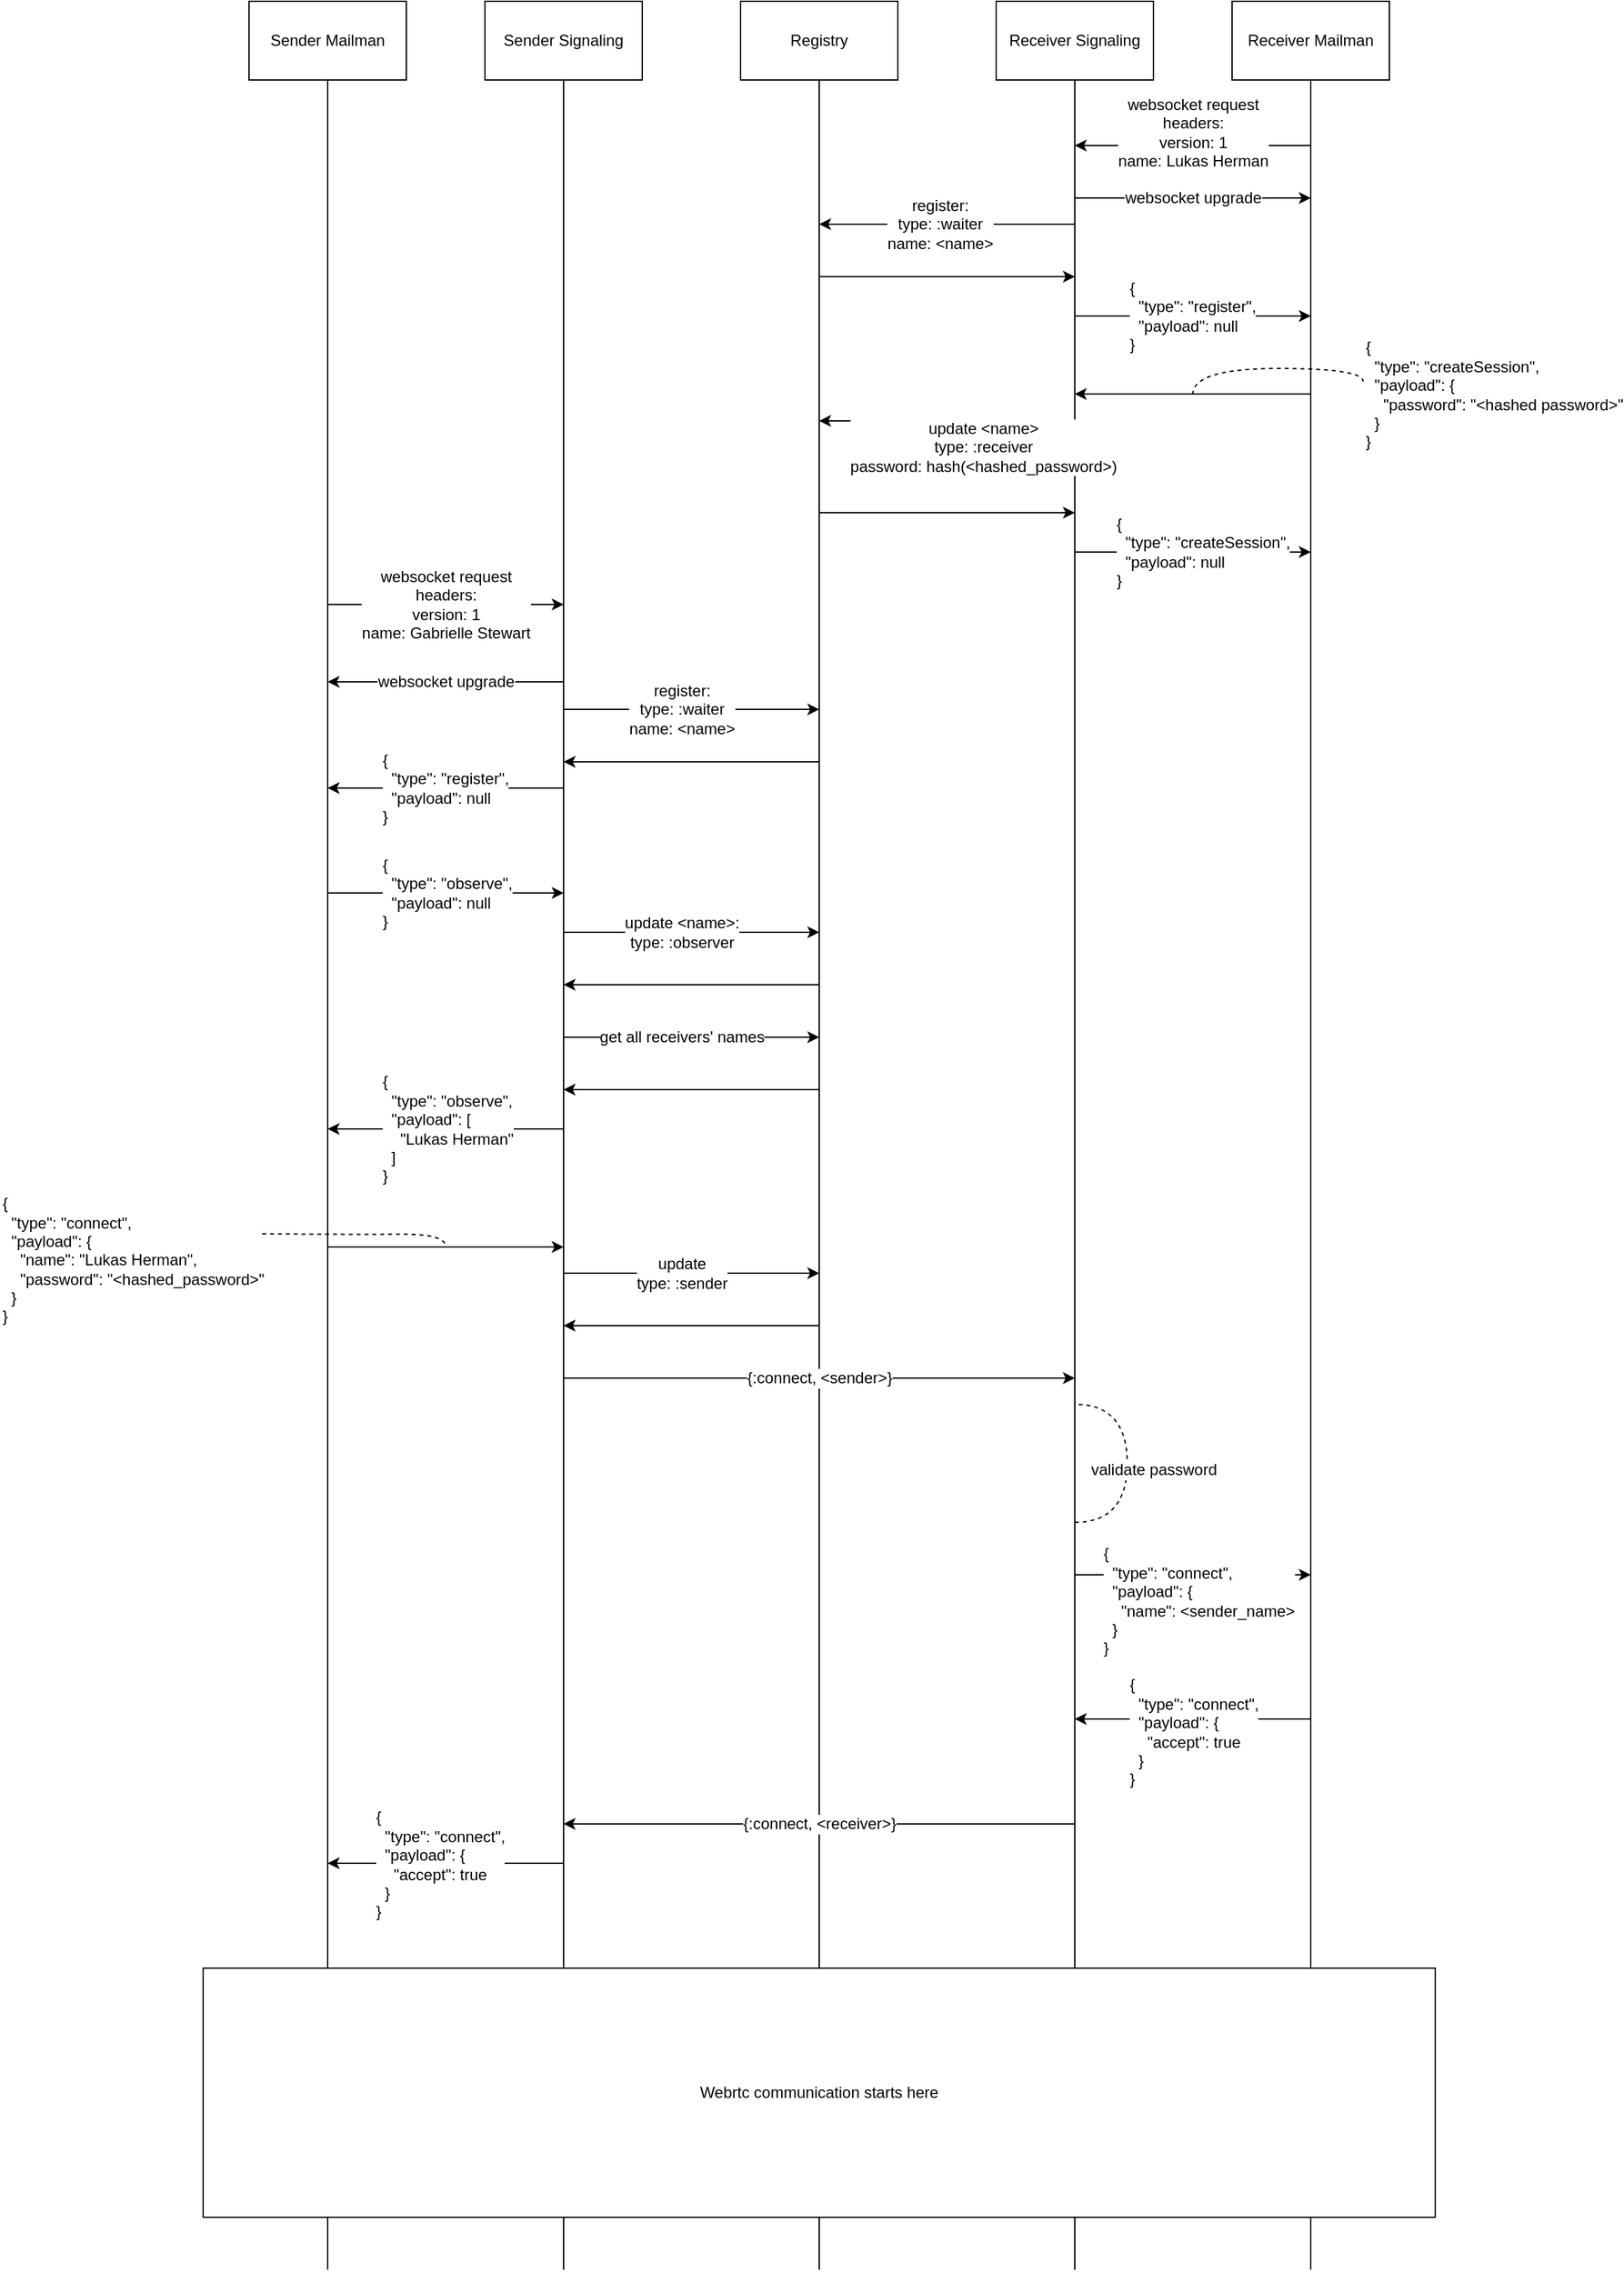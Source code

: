 <mxfile version="12.2.3" type="github" pages="1">
  <diagram id="ZXlwWJLv4ygaCSPEyNDv" name="Page-1">
    <mxGraphModel dx="2188" dy="760" grid="1" gridSize="10" guides="1" tooltips="1" connect="1" arrows="1" fold="1" page="1" pageScale="1" pageWidth="850" pageHeight="1100" math="0" shadow="0">
      <root>
        <mxCell id="0"/>
        <mxCell id="1" parent="0"/>
        <mxCell id="g7lllRLZ7ym4EyjqqsX6-5" style="edgeStyle=orthogonalEdgeStyle;rounded=0;orthogonalLoop=1;jettySize=auto;html=1;exitX=0.5;exitY=1;exitDx=0;exitDy=0;endArrow=none;endFill=0;" parent="1" source="g7lllRLZ7ym4EyjqqsX6-1" edge="1">
          <mxGeometry relative="1" as="geometry">
            <mxPoint x="-60" y="1760" as="targetPoint"/>
          </mxGeometry>
        </mxCell>
        <mxCell id="g7lllRLZ7ym4EyjqqsX6-1" value="Sender Mailman" style="rounded=0;whiteSpace=wrap;html=1;" parent="1" vertex="1">
          <mxGeometry x="-120" y="30" width="120" height="60" as="geometry"/>
        </mxCell>
        <mxCell id="g7lllRLZ7ym4EyjqqsX6-6" style="edgeStyle=orthogonalEdgeStyle;rounded=0;orthogonalLoop=1;jettySize=auto;html=1;exitX=0.5;exitY=1;exitDx=0;exitDy=0;endArrow=none;endFill=0;" parent="1" source="g7lllRLZ7ym4EyjqqsX6-2" edge="1">
          <mxGeometry relative="1" as="geometry">
            <mxPoint x="120" y="1760" as="targetPoint"/>
          </mxGeometry>
        </mxCell>
        <mxCell id="g7lllRLZ7ym4EyjqqsX6-2" value="Sender Signaling" style="rounded=0;whiteSpace=wrap;html=1;" parent="1" vertex="1">
          <mxGeometry x="60" y="30" width="120" height="60" as="geometry"/>
        </mxCell>
        <mxCell id="g7lllRLZ7ym4EyjqqsX6-7" style="edgeStyle=orthogonalEdgeStyle;rounded=0;orthogonalLoop=1;jettySize=auto;html=1;exitX=0.5;exitY=1;exitDx=0;exitDy=0;endArrow=none;endFill=0;" parent="1" source="g7lllRLZ7ym4EyjqqsX6-3" edge="1">
          <mxGeometry relative="1" as="geometry">
            <mxPoint x="510" y="1760" as="targetPoint"/>
          </mxGeometry>
        </mxCell>
        <mxCell id="g7lllRLZ7ym4EyjqqsX6-3" value="Receiver Signaling" style="rounded=0;whiteSpace=wrap;html=1;" parent="1" vertex="1">
          <mxGeometry x="450" y="30" width="120" height="60" as="geometry"/>
        </mxCell>
        <mxCell id="g7lllRLZ7ym4EyjqqsX6-8" style="edgeStyle=orthogonalEdgeStyle;rounded=0;orthogonalLoop=1;jettySize=auto;html=1;exitX=0.5;exitY=1;exitDx=0;exitDy=0;endArrow=none;endFill=0;" parent="1" source="g7lllRLZ7ym4EyjqqsX6-4" edge="1">
          <mxGeometry relative="1" as="geometry">
            <mxPoint x="690" y="1760" as="targetPoint"/>
          </mxGeometry>
        </mxCell>
        <mxCell id="g7lllRLZ7ym4EyjqqsX6-4" value="Receiver Mailman" style="rounded=0;whiteSpace=wrap;html=1;" parent="1" vertex="1">
          <mxGeometry x="630" y="30" width="120" height="60" as="geometry"/>
        </mxCell>
        <mxCell id="q3wGza1GuSpYiw5jmE9S-1" style="edgeStyle=orthogonalEdgeStyle;rounded=0;orthogonalLoop=1;jettySize=auto;html=1;exitX=0.5;exitY=1;exitDx=0;exitDy=0;endArrow=none;endFill=0;" edge="1" parent="1" source="q3wGza1GuSpYiw5jmE9S-2">
          <mxGeometry relative="1" as="geometry">
            <mxPoint x="315" y="1760" as="targetPoint"/>
          </mxGeometry>
        </mxCell>
        <mxCell id="q3wGza1GuSpYiw5jmE9S-2" value="Registry" style="rounded=0;whiteSpace=wrap;html=1;" vertex="1" parent="1">
          <mxGeometry x="255" y="30" width="120" height="60" as="geometry"/>
        </mxCell>
        <mxCell id="q3wGza1GuSpYiw5jmE9S-3" value="" style="endArrow=classic;html=1;" edge="1" parent="1">
          <mxGeometry width="50" height="50" relative="1" as="geometry">
            <mxPoint x="690" y="140" as="sourcePoint"/>
            <mxPoint x="510" y="140" as="targetPoint"/>
          </mxGeometry>
        </mxCell>
        <mxCell id="q3wGza1GuSpYiw5jmE9S-4" value="websocket request&lt;br&gt;headers:&lt;br&gt;version: 1&lt;br&gt;name: Lukas Herman" style="text;html=1;resizable=0;points=[];align=center;verticalAlign=middle;labelBackgroundColor=#ffffff;" vertex="1" connectable="0" parent="q3wGza1GuSpYiw5jmE9S-3">
          <mxGeometry x="0.133" y="-3" relative="1" as="geometry">
            <mxPoint x="12" y="-7" as="offset"/>
          </mxGeometry>
        </mxCell>
        <mxCell id="q3wGza1GuSpYiw5jmE9S-6" value="" style="endArrow=classic;html=1;" edge="1" parent="1">
          <mxGeometry width="50" height="50" relative="1" as="geometry">
            <mxPoint x="510" y="180" as="sourcePoint"/>
            <mxPoint x="690" y="180" as="targetPoint"/>
          </mxGeometry>
        </mxCell>
        <mxCell id="q3wGza1GuSpYiw5jmE9S-7" value="websocket upgrade" style="text;html=1;resizable=0;points=[];align=center;verticalAlign=middle;labelBackgroundColor=#ffffff;" vertex="1" connectable="0" parent="q3wGza1GuSpYiw5jmE9S-6">
          <mxGeometry x="-0.122" y="2" relative="1" as="geometry">
            <mxPoint x="11" y="2" as="offset"/>
          </mxGeometry>
        </mxCell>
        <mxCell id="q3wGza1GuSpYiw5jmE9S-9" value="" style="endArrow=classic;html=1;" edge="1" parent="1">
          <mxGeometry width="50" height="50" relative="1" as="geometry">
            <mxPoint x="510" y="200" as="sourcePoint"/>
            <mxPoint x="315" y="200" as="targetPoint"/>
          </mxGeometry>
        </mxCell>
        <mxCell id="q3wGza1GuSpYiw5jmE9S-10" value="register:&lt;br&gt;type: :waiter&lt;br&gt;name: &amp;lt;name&amp;gt;" style="text;html=1;resizable=0;points=[];align=center;verticalAlign=middle;labelBackgroundColor=#ffffff;" vertex="1" connectable="0" parent="q3wGza1GuSpYiw5jmE9S-9">
          <mxGeometry x="0.116" y="-2" relative="1" as="geometry">
            <mxPoint x="6" y="2" as="offset"/>
          </mxGeometry>
        </mxCell>
        <mxCell id="q3wGza1GuSpYiw5jmE9S-11" value="" style="endArrow=classic;html=1;" edge="1" parent="1">
          <mxGeometry width="50" height="50" relative="1" as="geometry">
            <mxPoint x="315" y="240" as="sourcePoint"/>
            <mxPoint x="510" y="240" as="targetPoint"/>
          </mxGeometry>
        </mxCell>
        <mxCell id="q3wGza1GuSpYiw5jmE9S-13" value="" style="endArrow=classic;html=1;" edge="1" parent="1">
          <mxGeometry width="50" height="50" relative="1" as="geometry">
            <mxPoint x="510" y="270" as="sourcePoint"/>
            <mxPoint x="690" y="270" as="targetPoint"/>
          </mxGeometry>
        </mxCell>
        <mxCell id="q3wGza1GuSpYiw5jmE9S-14" value="{&lt;br&gt;&amp;nbsp; &quot;type&quot;: &quot;register&quot;,&lt;br&gt;&amp;nbsp; &quot;payload&quot;: null&lt;br&gt;}" style="text;html=1;resizable=0;points=[];align=left;verticalAlign=middle;labelBackgroundColor=#ffffff;" vertex="1" connectable="0" parent="q3wGza1GuSpYiw5jmE9S-13">
          <mxGeometry x="-0.105" y="-1" relative="1" as="geometry">
            <mxPoint x="-41" y="-1" as="offset"/>
          </mxGeometry>
        </mxCell>
        <mxCell id="q3wGza1GuSpYiw5jmE9S-16" value="" style="endArrow=classic;html=1;" edge="1" parent="1">
          <mxGeometry width="50" height="50" relative="1" as="geometry">
            <mxPoint x="690" y="329.5" as="sourcePoint"/>
            <mxPoint x="510" y="329.5" as="targetPoint"/>
          </mxGeometry>
        </mxCell>
        <mxCell id="q3wGza1GuSpYiw5jmE9S-17" value="{&lt;br&gt;&amp;nbsp; &quot;type&quot;: &quot;createSession&quot;,&lt;br&gt;&amp;nbsp; &quot;payload&quot;: {&lt;br&gt;&amp;nbsp; &amp;nbsp; &quot;password&quot;: &quot;&amp;lt;hashed password&amp;gt;&quot;&lt;br&gt;&amp;nbsp; }&lt;br&gt;}" style="text;html=1;resizable=0;points=[];align=left;verticalAlign=middle;labelBackgroundColor=#ffffff;" vertex="1" connectable="0" parent="q3wGza1GuSpYiw5jmE9S-16">
          <mxGeometry x="-0.189" relative="1" as="geometry">
            <mxPoint x="113" y="0.5" as="offset"/>
          </mxGeometry>
        </mxCell>
        <mxCell id="q3wGza1GuSpYiw5jmE9S-18" value="" style="endArrow=none;dashed=1;html=1;edgeStyle=orthogonalEdgeStyle;curved=1;" edge="1" parent="1">
          <mxGeometry width="50" height="50" relative="1" as="geometry">
            <mxPoint x="600" y="330" as="sourcePoint"/>
            <mxPoint x="730" y="320" as="targetPoint"/>
            <Array as="points">
              <mxPoint x="600" y="310"/>
              <mxPoint x="730" y="310"/>
            </Array>
          </mxGeometry>
        </mxCell>
        <mxCell id="q3wGza1GuSpYiw5jmE9S-19" value="" style="endArrow=classic;html=1;" edge="1" parent="1">
          <mxGeometry width="50" height="50" relative="1" as="geometry">
            <mxPoint x="510" y="350" as="sourcePoint"/>
            <mxPoint x="315" y="350" as="targetPoint"/>
          </mxGeometry>
        </mxCell>
        <mxCell id="q3wGza1GuSpYiw5jmE9S-20" value="update &amp;lt;name&amp;gt;&lt;br&gt;type: :receiver&lt;br&gt;password: hash(&amp;lt;hashed_password&amp;gt;)" style="text;html=1;resizable=0;points=[];align=center;verticalAlign=middle;labelBackgroundColor=#ffffff;" vertex="1" connectable="0" parent="q3wGza1GuSpYiw5jmE9S-19">
          <mxGeometry x="0.108" y="1" relative="1" as="geometry">
            <mxPoint x="38" y="19" as="offset"/>
          </mxGeometry>
        </mxCell>
        <mxCell id="q3wGza1GuSpYiw5jmE9S-21" value="" style="endArrow=classic;html=1;" edge="1" parent="1">
          <mxGeometry width="50" height="50" relative="1" as="geometry">
            <mxPoint x="315" y="420" as="sourcePoint"/>
            <mxPoint x="510" y="420" as="targetPoint"/>
          </mxGeometry>
        </mxCell>
        <mxCell id="q3wGza1GuSpYiw5jmE9S-23" value="" style="endArrow=classic;html=1;" edge="1" parent="1">
          <mxGeometry width="50" height="50" relative="1" as="geometry">
            <mxPoint x="510" y="450" as="sourcePoint"/>
            <mxPoint x="690" y="450" as="targetPoint"/>
          </mxGeometry>
        </mxCell>
        <mxCell id="q3wGza1GuSpYiw5jmE9S-24" value="{&lt;br&gt;&amp;nbsp; &quot;type&quot;: &quot;createSession&quot;,&lt;br&gt;&amp;nbsp; &quot;payload&quot;: null&lt;br&gt;}" style="text;html=1;resizable=0;points=[];align=left;verticalAlign=middle;labelBackgroundColor=#ffffff;" vertex="1" connectable="0" parent="q3wGza1GuSpYiw5jmE9S-23">
          <mxGeometry x="-0.105" y="-1" relative="1" as="geometry">
            <mxPoint x="-51" y="-1" as="offset"/>
          </mxGeometry>
        </mxCell>
        <mxCell id="q3wGza1GuSpYiw5jmE9S-25" value="" style="endArrow=classic;html=1;" edge="1" parent="1">
          <mxGeometry width="50" height="50" relative="1" as="geometry">
            <mxPoint x="-60" y="490" as="sourcePoint"/>
            <mxPoint x="120" y="490" as="targetPoint"/>
          </mxGeometry>
        </mxCell>
        <mxCell id="q3wGza1GuSpYiw5jmE9S-26" value="websocket request&lt;br&gt;headers:&lt;br&gt;version: 1&lt;br&gt;name: Gabrielle Stewart" style="text;html=1;resizable=0;points=[];align=center;verticalAlign=middle;labelBackgroundColor=#ffffff;" vertex="1" connectable="0" parent="q3wGza1GuSpYiw5jmE9S-25">
          <mxGeometry x="-0.111" y="2" relative="1" as="geometry">
            <mxPoint x="10" y="2" as="offset"/>
          </mxGeometry>
        </mxCell>
        <mxCell id="q3wGza1GuSpYiw5jmE9S-27" value="" style="endArrow=classic;html=1;" edge="1" parent="1">
          <mxGeometry width="50" height="50" relative="1" as="geometry">
            <mxPoint x="120" y="570" as="sourcePoint"/>
            <mxPoint x="315" y="570" as="targetPoint"/>
          </mxGeometry>
        </mxCell>
        <mxCell id="q3wGza1GuSpYiw5jmE9S-28" value="register:&lt;br&gt;type: :waiter&lt;br&gt;name: &amp;lt;name&amp;gt;" style="text;html=1;resizable=0;points=[];align=center;verticalAlign=middle;labelBackgroundColor=#ffffff;" vertex="1" connectable="0" parent="q3wGza1GuSpYiw5jmE9S-27">
          <mxGeometry x="-0.149" y="-1" relative="1" as="geometry">
            <mxPoint x="7" y="-1" as="offset"/>
          </mxGeometry>
        </mxCell>
        <mxCell id="q3wGza1GuSpYiw5jmE9S-29" value="" style="endArrow=none;html=1;startArrow=classic;startFill=1;endFill=0;" edge="1" parent="1">
          <mxGeometry width="50" height="50" relative="1" as="geometry">
            <mxPoint x="120" y="610" as="sourcePoint"/>
            <mxPoint x="315" y="610" as="targetPoint"/>
          </mxGeometry>
        </mxCell>
        <mxCell id="q3wGza1GuSpYiw5jmE9S-31" value="" style="endArrow=none;html=1;startArrow=classic;startFill=1;endFill=0;" edge="1" parent="1">
          <mxGeometry width="50" height="50" relative="1" as="geometry">
            <mxPoint x="-60" y="549" as="sourcePoint"/>
            <mxPoint x="120" y="549" as="targetPoint"/>
          </mxGeometry>
        </mxCell>
        <mxCell id="q3wGza1GuSpYiw5jmE9S-32" value="websocket upgrade" style="text;html=1;resizable=0;points=[];align=center;verticalAlign=middle;labelBackgroundColor=#ffffff;" vertex="1" connectable="0" parent="q3wGza1GuSpYiw5jmE9S-31">
          <mxGeometry x="-0.111" y="2" relative="1" as="geometry">
            <mxPoint x="10" y="2" as="offset"/>
          </mxGeometry>
        </mxCell>
        <mxCell id="q3wGza1GuSpYiw5jmE9S-34" value="" style="endArrow=none;html=1;startArrow=classic;startFill=1;endFill=0;" edge="1" parent="1">
          <mxGeometry width="50" height="50" relative="1" as="geometry">
            <mxPoint x="-60" y="630" as="sourcePoint"/>
            <mxPoint x="120" y="630" as="targetPoint"/>
          </mxGeometry>
        </mxCell>
        <mxCell id="q3wGza1GuSpYiw5jmE9S-35" value="{&lt;br&gt;&amp;nbsp; &quot;type&quot;: &quot;register&quot;,&lt;br&gt;&amp;nbsp; &quot;payload&quot;: null&lt;br&gt;}" style="text;html=1;resizable=0;points=[];align=left;verticalAlign=middle;labelBackgroundColor=#ffffff;" vertex="1" connectable="0" parent="q3wGza1GuSpYiw5jmE9S-34">
          <mxGeometry x="-0.111" y="2" relative="1" as="geometry">
            <mxPoint x="-40" y="2" as="offset"/>
          </mxGeometry>
        </mxCell>
        <mxCell id="q3wGza1GuSpYiw5jmE9S-38" value="" style="endArrow=classic;html=1;" edge="1" parent="1">
          <mxGeometry width="50" height="50" relative="1" as="geometry">
            <mxPoint x="-60" y="710" as="sourcePoint"/>
            <mxPoint x="120" y="710" as="targetPoint"/>
          </mxGeometry>
        </mxCell>
        <mxCell id="q3wGza1GuSpYiw5jmE9S-39" value="{&lt;br&gt;&amp;nbsp; &quot;type&quot;: &quot;observe&quot;,&lt;br&gt;&amp;nbsp; &quot;payload&quot;: null&lt;br&gt;}" style="text;html=1;resizable=0;points=[];align=left;verticalAlign=middle;labelBackgroundColor=#ffffff;" vertex="1" connectable="0" parent="q3wGza1GuSpYiw5jmE9S-38">
          <mxGeometry x="-0.111" y="2" relative="1" as="geometry">
            <mxPoint x="-40" y="2" as="offset"/>
          </mxGeometry>
        </mxCell>
        <mxCell id="q3wGza1GuSpYiw5jmE9S-40" value="" style="endArrow=classic;html=1;" edge="1" parent="1">
          <mxGeometry width="50" height="50" relative="1" as="geometry">
            <mxPoint x="120" y="740" as="sourcePoint"/>
            <mxPoint x="315" y="740" as="targetPoint"/>
          </mxGeometry>
        </mxCell>
        <mxCell id="q3wGza1GuSpYiw5jmE9S-41" value="update &amp;lt;name&amp;gt;:&lt;br&gt;type: :observer" style="text;html=1;resizable=0;points=[];align=center;verticalAlign=middle;labelBackgroundColor=#ffffff;" vertex="1" connectable="0" parent="q3wGza1GuSpYiw5jmE9S-40">
          <mxGeometry x="-0.149" y="-1" relative="1" as="geometry">
            <mxPoint x="7" y="-1" as="offset"/>
          </mxGeometry>
        </mxCell>
        <mxCell id="q3wGza1GuSpYiw5jmE9S-42" value="" style="endArrow=none;html=1;startArrow=classic;startFill=1;endFill=0;" edge="1" parent="1">
          <mxGeometry width="50" height="50" relative="1" as="geometry">
            <mxPoint x="120" y="780" as="sourcePoint"/>
            <mxPoint x="315" y="780" as="targetPoint"/>
          </mxGeometry>
        </mxCell>
        <mxCell id="q3wGza1GuSpYiw5jmE9S-43" value="" style="endArrow=none;html=1;startArrow=classic;startFill=1;endFill=0;" edge="1" parent="1">
          <mxGeometry width="50" height="50" relative="1" as="geometry">
            <mxPoint x="-60" y="890" as="sourcePoint"/>
            <mxPoint x="120" y="890" as="targetPoint"/>
          </mxGeometry>
        </mxCell>
        <mxCell id="q3wGza1GuSpYiw5jmE9S-44" value="{&lt;br&gt;&amp;nbsp; &quot;type&quot;: &quot;observe&quot;,&lt;br&gt;&amp;nbsp; &quot;payload&quot;: [&lt;br&gt;&amp;nbsp; &amp;nbsp; &quot;Lukas Herman&quot;&lt;br&gt;&amp;nbsp; ]&lt;br&gt;}" style="text;html=1;resizable=0;points=[];align=left;verticalAlign=middle;labelBackgroundColor=#ffffff;" vertex="1" connectable="0" parent="q3wGza1GuSpYiw5jmE9S-43">
          <mxGeometry x="-0.111" y="2" relative="1" as="geometry">
            <mxPoint x="-40" y="2" as="offset"/>
          </mxGeometry>
        </mxCell>
        <mxCell id="q3wGza1GuSpYiw5jmE9S-45" value="" style="endArrow=none;html=1;startArrow=classic;startFill=1;endFill=0;" edge="1" parent="1">
          <mxGeometry width="50" height="50" relative="1" as="geometry">
            <mxPoint x="120" y="860" as="sourcePoint"/>
            <mxPoint x="315" y="860" as="targetPoint"/>
          </mxGeometry>
        </mxCell>
        <mxCell id="q3wGza1GuSpYiw5jmE9S-46" value="" style="endArrow=classic;html=1;" edge="1" parent="1">
          <mxGeometry width="50" height="50" relative="1" as="geometry">
            <mxPoint x="120" y="820" as="sourcePoint"/>
            <mxPoint x="315" y="820" as="targetPoint"/>
          </mxGeometry>
        </mxCell>
        <mxCell id="q3wGza1GuSpYiw5jmE9S-47" value="get all receivers&#39; names" style="text;html=1;resizable=0;points=[];align=center;verticalAlign=middle;labelBackgroundColor=#ffffff;" vertex="1" connectable="0" parent="q3wGza1GuSpYiw5jmE9S-46">
          <mxGeometry x="-0.149" y="-1" relative="1" as="geometry">
            <mxPoint x="7" y="-1" as="offset"/>
          </mxGeometry>
        </mxCell>
        <mxCell id="q3wGza1GuSpYiw5jmE9S-48" value="" style="endArrow=classic;html=1;" edge="1" parent="1">
          <mxGeometry width="50" height="50" relative="1" as="geometry">
            <mxPoint x="-60" y="980" as="sourcePoint"/>
            <mxPoint x="120" y="980" as="targetPoint"/>
          </mxGeometry>
        </mxCell>
        <mxCell id="q3wGza1GuSpYiw5jmE9S-49" value="{&lt;br&gt;&amp;nbsp; &quot;type&quot;: &quot;connect&quot;,&lt;br&gt;&amp;nbsp; &quot;payload&quot;: {&lt;br&gt;&amp;nbsp; &amp;nbsp; &quot;name&quot;: &quot;Lukas Herman&quot;,&lt;br&gt;&amp;nbsp; &amp;nbsp; &quot;password&quot;: &quot;&amp;lt;hashed_password&amp;gt;&quot;&lt;br&gt;&amp;nbsp; }&lt;br&gt;}" style="text;html=1;resizable=0;points=[];align=left;verticalAlign=middle;labelBackgroundColor=#ffffff;" vertex="1" connectable="0" parent="q3wGza1GuSpYiw5jmE9S-48">
          <mxGeometry x="-0.111" y="2" relative="1" as="geometry">
            <mxPoint x="-330" y="12" as="offset"/>
          </mxGeometry>
        </mxCell>
        <mxCell id="q3wGza1GuSpYiw5jmE9S-50" value="" style="endArrow=none;dashed=1;html=1;edgeStyle=orthogonalEdgeStyle;curved=1;" edge="1" parent="1">
          <mxGeometry width="50" height="50" relative="1" as="geometry">
            <mxPoint x="-110" y="970" as="sourcePoint"/>
            <mxPoint x="30" y="980" as="targetPoint"/>
          </mxGeometry>
        </mxCell>
        <mxCell id="q3wGza1GuSpYiw5jmE9S-51" value="" style="endArrow=classic;html=1;" edge="1" parent="1">
          <mxGeometry width="50" height="50" relative="1" as="geometry">
            <mxPoint x="120" y="1000" as="sourcePoint"/>
            <mxPoint x="315" y="1000" as="targetPoint"/>
          </mxGeometry>
        </mxCell>
        <mxCell id="q3wGza1GuSpYiw5jmE9S-52" value="update&lt;br&gt;type: :sender" style="text;html=1;resizable=0;points=[];align=center;verticalAlign=middle;labelBackgroundColor=#ffffff;" vertex="1" connectable="0" parent="q3wGza1GuSpYiw5jmE9S-51">
          <mxGeometry x="-0.149" y="-1" relative="1" as="geometry">
            <mxPoint x="7" y="-1" as="offset"/>
          </mxGeometry>
        </mxCell>
        <mxCell id="q3wGza1GuSpYiw5jmE9S-54" value="" style="endArrow=classic;html=1;" edge="1" parent="1">
          <mxGeometry width="50" height="50" relative="1" as="geometry">
            <mxPoint x="120" y="1080" as="sourcePoint"/>
            <mxPoint x="510" y="1080" as="targetPoint"/>
          </mxGeometry>
        </mxCell>
        <mxCell id="q3wGza1GuSpYiw5jmE9S-55" value="{:connect, &amp;lt;sender&amp;gt;}" style="text;html=1;resizable=0;points=[];align=center;verticalAlign=middle;labelBackgroundColor=#ffffff;" vertex="1" connectable="0" parent="q3wGza1GuSpYiw5jmE9S-54">
          <mxGeometry x="-0.159" y="3" relative="1" as="geometry">
            <mxPoint x="31" y="3" as="offset"/>
          </mxGeometry>
        </mxCell>
        <mxCell id="q3wGza1GuSpYiw5jmE9S-56" value="" style="endArrow=none;html=1;startArrow=classic;startFill=1;endFill=0;" edge="1" parent="1">
          <mxGeometry width="50" height="50" relative="1" as="geometry">
            <mxPoint x="120" y="1040" as="sourcePoint"/>
            <mxPoint x="315" y="1040" as="targetPoint"/>
          </mxGeometry>
        </mxCell>
        <mxCell id="q3wGza1GuSpYiw5jmE9S-58" value="" style="endArrow=none;dashed=1;html=1;edgeStyle=orthogonalEdgeStyle;curved=1;" edge="1" parent="1">
          <mxGeometry width="50" height="50" relative="1" as="geometry">
            <mxPoint x="510" y="1190" as="sourcePoint"/>
            <mxPoint x="510" y="1100" as="targetPoint"/>
            <Array as="points">
              <mxPoint x="550" y="1190"/>
              <mxPoint x="550" y="1100"/>
            </Array>
          </mxGeometry>
        </mxCell>
        <mxCell id="q3wGza1GuSpYiw5jmE9S-59" value="validate password" style="text;html=1;resizable=0;points=[];align=center;verticalAlign=middle;labelBackgroundColor=#ffffff;" vertex="1" connectable="0" parent="q3wGza1GuSpYiw5jmE9S-58">
          <mxGeometry x="0.165" y="-1" relative="1" as="geometry">
            <mxPoint x="19" y="19" as="offset"/>
          </mxGeometry>
        </mxCell>
        <mxCell id="q3wGza1GuSpYiw5jmE9S-61" value="" style="endArrow=classic;html=1;" edge="1" parent="1">
          <mxGeometry width="50" height="50" relative="1" as="geometry">
            <mxPoint x="510" y="1230" as="sourcePoint"/>
            <mxPoint x="690" y="1230" as="targetPoint"/>
          </mxGeometry>
        </mxCell>
        <mxCell id="q3wGza1GuSpYiw5jmE9S-62" value="{&lt;br&gt;&amp;nbsp; &quot;type&quot;: &quot;connect&quot;,&lt;br&gt;&amp;nbsp; &quot;payload&quot;: {&lt;br&gt;&amp;nbsp; &amp;nbsp; &quot;name&quot;: &amp;lt;sender_name&amp;gt;&lt;br&gt;&amp;nbsp; }&lt;br&gt;}" style="text;html=1;resizable=0;points=[];align=left;verticalAlign=middle;labelBackgroundColor=#ffffff;" vertex="1" connectable="0" parent="q3wGza1GuSpYiw5jmE9S-61">
          <mxGeometry x="-0.105" y="-1" relative="1" as="geometry">
            <mxPoint x="-61" y="19" as="offset"/>
          </mxGeometry>
        </mxCell>
        <mxCell id="q3wGza1GuSpYiw5jmE9S-63" value="" style="endArrow=classic;html=1;" edge="1" parent="1">
          <mxGeometry width="50" height="50" relative="1" as="geometry">
            <mxPoint x="690" y="1340" as="sourcePoint"/>
            <mxPoint x="510" y="1340" as="targetPoint"/>
          </mxGeometry>
        </mxCell>
        <mxCell id="q3wGza1GuSpYiw5jmE9S-64" value="{&lt;br&gt;&amp;nbsp; &quot;type&quot;: &quot;connect&quot;,&lt;br&gt;&amp;nbsp; &quot;payload&quot;: {&lt;br&gt;&amp;nbsp; &amp;nbsp; &quot;accept&quot;: true&lt;br&gt;&amp;nbsp; }&lt;br&gt;}" style="text;html=1;resizable=0;points=[];align=left;verticalAlign=middle;labelBackgroundColor=#ffffff;" vertex="1" connectable="0" parent="q3wGza1GuSpYiw5jmE9S-63">
          <mxGeometry x="0.167" y="-1" relative="1" as="geometry">
            <mxPoint x="-35" y="11" as="offset"/>
          </mxGeometry>
        </mxCell>
        <mxCell id="q3wGza1GuSpYiw5jmE9S-65" value="" style="endArrow=none;html=1;startArrow=classic;startFill=1;endFill=0;" edge="1" parent="1">
          <mxGeometry width="50" height="50" relative="1" as="geometry">
            <mxPoint x="120" y="1420" as="sourcePoint"/>
            <mxPoint x="510" y="1420" as="targetPoint"/>
          </mxGeometry>
        </mxCell>
        <mxCell id="q3wGza1GuSpYiw5jmE9S-66" value="{:connect, &amp;lt;receiver&amp;gt;}" style="text;html=1;resizable=0;points=[];align=center;verticalAlign=middle;labelBackgroundColor=#ffffff;" vertex="1" connectable="0" parent="q3wGza1GuSpYiw5jmE9S-65">
          <mxGeometry x="-0.159" y="3" relative="1" as="geometry">
            <mxPoint x="31" y="3" as="offset"/>
          </mxGeometry>
        </mxCell>
        <mxCell id="q3wGza1GuSpYiw5jmE9S-67" value="" style="endArrow=none;html=1;startArrow=classic;startFill=1;endFill=0;" edge="1" parent="1">
          <mxGeometry width="50" height="50" relative="1" as="geometry">
            <mxPoint x="-60" y="1450" as="sourcePoint"/>
            <mxPoint x="120" y="1450" as="targetPoint"/>
          </mxGeometry>
        </mxCell>
        <mxCell id="q3wGza1GuSpYiw5jmE9S-70" value="{&lt;br&gt;&amp;nbsp; &quot;type&quot;: &quot;connect&quot;,&lt;br&gt;&amp;nbsp; &quot;payload&quot;: {&lt;br&gt;&amp;nbsp; &amp;nbsp; &quot;accept&quot;: true&lt;br&gt;&amp;nbsp; }&lt;br&gt;}" style="text;html=1;resizable=0;points=[];align=left;verticalAlign=middle;labelBackgroundColor=#ffffff;" vertex="1" connectable="0" parent="1">
          <mxGeometry x="10" y="1440" as="geometry">
            <mxPoint x="-35" y="11" as="offset"/>
          </mxGeometry>
        </mxCell>
        <mxCell id="g7lllRLZ7ym4EyjqqsX6-18" value="Webrtc communication starts here" style="rounded=0;whiteSpace=wrap;html=1;" parent="1" vertex="1">
          <mxGeometry x="-155" y="1530" width="940" height="190" as="geometry"/>
        </mxCell>
      </root>
    </mxGraphModel>
  </diagram>
</mxfile>
